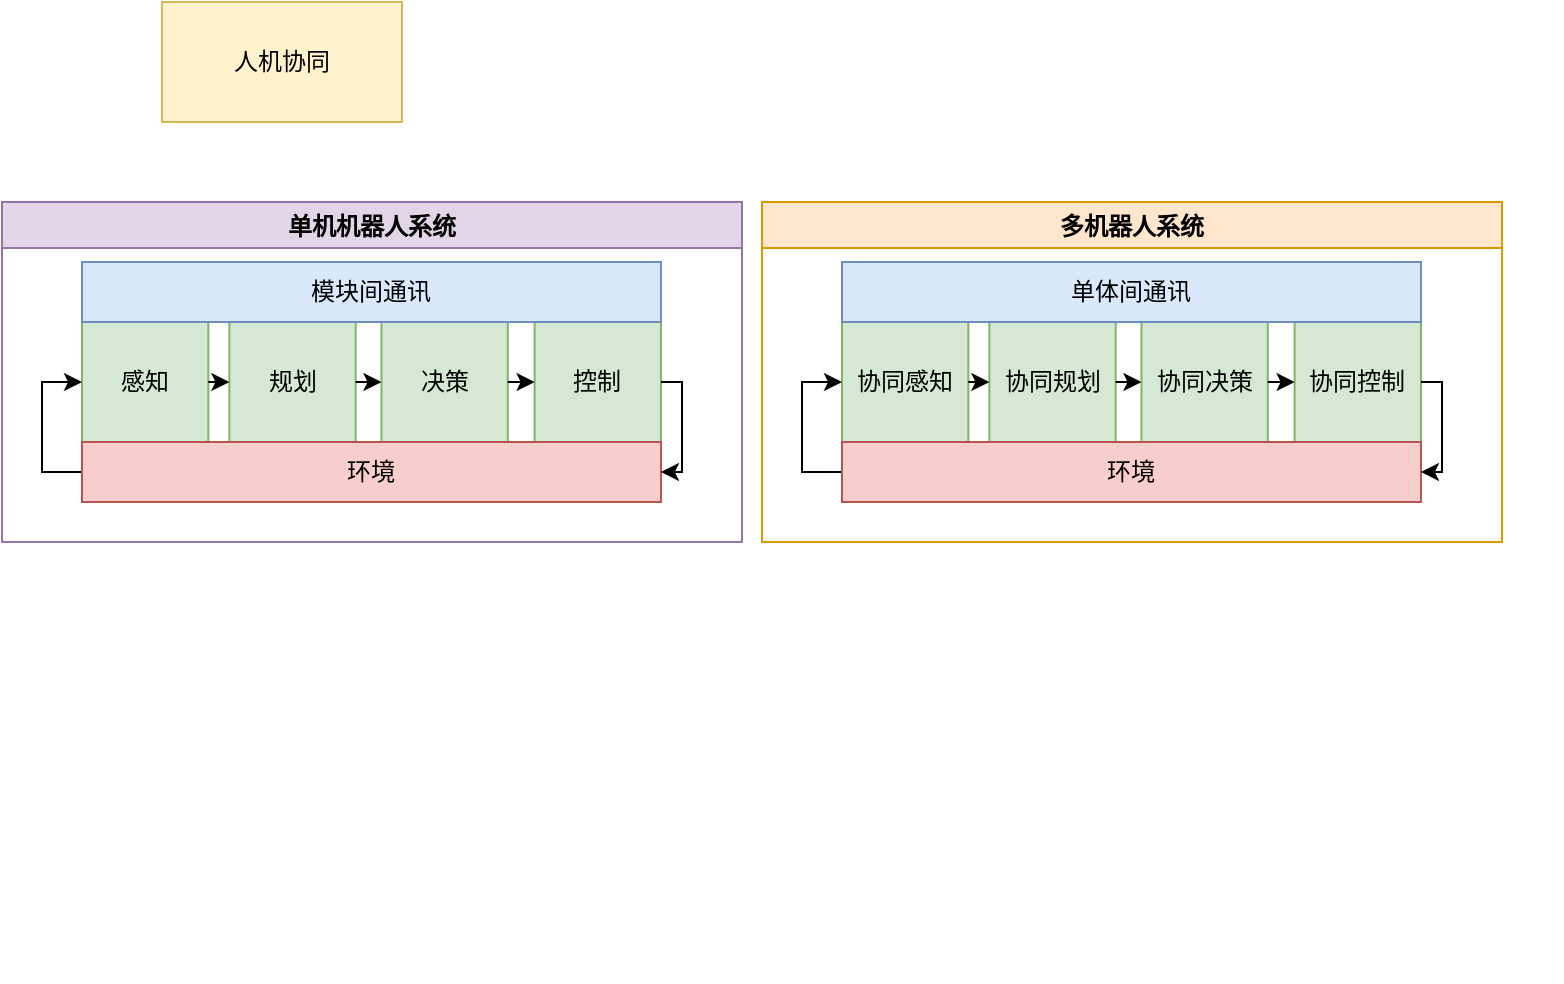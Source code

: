 <mxfile version="14.8.6" type="github">
  <diagram id="m3MYUzCz0QOP30OFy1lc" name="Page-1">
    <mxGraphModel dx="860" dy="473" grid="1" gridSize="10" guides="1" tooltips="1" connect="1" arrows="1" fold="1" page="1" pageScale="1" pageWidth="1169" pageHeight="827" math="0" shadow="0">
      <root>
        <mxCell id="0" />
        <mxCell id="1" parent="0" />
        <mxCell id="BDHvIKGZSGZF9wM_z3tD-14" value="人机协同" style="rounded=0;whiteSpace=wrap;html=1;fillColor=#fff2cc;strokeColor=#d6b656;" vertex="1" parent="1">
          <mxGeometry x="150" y="40" width="120" height="60" as="geometry" />
        </mxCell>
        <mxCell id="BDHvIKGZSGZF9wM_z3tD-37" value="" style="group" vertex="1" connectable="0" parent="1">
          <mxGeometry x="70" y="140" width="780" height="390" as="geometry" />
        </mxCell>
        <mxCell id="BDHvIKGZSGZF9wM_z3tD-18" value="" style="group" vertex="1" connectable="0" parent="BDHvIKGZSGZF9wM_z3tD-37">
          <mxGeometry x="40" y="30" width="680" height="360" as="geometry" />
        </mxCell>
        <mxCell id="BDHvIKGZSGZF9wM_z3tD-1" value="感知" style="rounded=0;whiteSpace=wrap;html=1;fillColor=#d5e8d4;strokeColor=#82b366;" vertex="1" parent="BDHvIKGZSGZF9wM_z3tD-18">
          <mxGeometry y="30.0" width="63.158" height="60.0" as="geometry" />
        </mxCell>
        <mxCell id="BDHvIKGZSGZF9wM_z3tD-2" value="规划" style="rounded=0;whiteSpace=wrap;html=1;fillColor=#d5e8d4;strokeColor=#82b366;" vertex="1" parent="BDHvIKGZSGZF9wM_z3tD-18">
          <mxGeometry x="73.684" y="30.0" width="63.158" height="60.0" as="geometry" />
        </mxCell>
        <mxCell id="BDHvIKGZSGZF9wM_z3tD-5" style="edgeStyle=orthogonalEdgeStyle;rounded=0;orthogonalLoop=1;jettySize=auto;html=1;exitX=1;exitY=0.5;exitDx=0;exitDy=0;entryX=0;entryY=0.5;entryDx=0;entryDy=0;" edge="1" parent="BDHvIKGZSGZF9wM_z3tD-18" source="BDHvIKGZSGZF9wM_z3tD-1" target="BDHvIKGZSGZF9wM_z3tD-2">
          <mxGeometry relative="1" as="geometry" />
        </mxCell>
        <mxCell id="BDHvIKGZSGZF9wM_z3tD-3" value="决策" style="rounded=0;whiteSpace=wrap;html=1;fillColor=#d5e8d4;strokeColor=#82b366;" vertex="1" parent="BDHvIKGZSGZF9wM_z3tD-18">
          <mxGeometry x="149.737" y="30.0" width="63.158" height="60.0" as="geometry" />
        </mxCell>
        <mxCell id="BDHvIKGZSGZF9wM_z3tD-6" style="edgeStyle=orthogonalEdgeStyle;rounded=0;orthogonalLoop=1;jettySize=auto;html=1;exitX=1;exitY=0.5;exitDx=0;exitDy=0;entryX=0;entryY=0.5;entryDx=0;entryDy=0;" edge="1" parent="BDHvIKGZSGZF9wM_z3tD-18" source="BDHvIKGZSGZF9wM_z3tD-2" target="BDHvIKGZSGZF9wM_z3tD-3">
          <mxGeometry relative="1" as="geometry" />
        </mxCell>
        <mxCell id="BDHvIKGZSGZF9wM_z3tD-4" value="控制" style="rounded=0;whiteSpace=wrap;html=1;fillColor=#d5e8d4;strokeColor=#82b366;" vertex="1" parent="BDHvIKGZSGZF9wM_z3tD-18">
          <mxGeometry x="226.316" y="30.0" width="63.158" height="60.0" as="geometry" />
        </mxCell>
        <mxCell id="BDHvIKGZSGZF9wM_z3tD-7" style="edgeStyle=orthogonalEdgeStyle;rounded=0;orthogonalLoop=1;jettySize=auto;html=1;exitX=1;exitY=0.5;exitDx=0;exitDy=0;entryX=0;entryY=0.5;entryDx=0;entryDy=0;" edge="1" parent="BDHvIKGZSGZF9wM_z3tD-18" source="BDHvIKGZSGZF9wM_z3tD-3" target="BDHvIKGZSGZF9wM_z3tD-4">
          <mxGeometry relative="1" as="geometry" />
        </mxCell>
        <mxCell id="BDHvIKGZSGZF9wM_z3tD-9" value="模块间通讯" style="rounded=0;whiteSpace=wrap;html=1;fillColor=#dae8fc;strokeColor=#6c8ebf;" vertex="1" parent="BDHvIKGZSGZF9wM_z3tD-18">
          <mxGeometry width="289.474" height="30.0" as="geometry" />
        </mxCell>
        <mxCell id="BDHvIKGZSGZF9wM_z3tD-13" style="edgeStyle=orthogonalEdgeStyle;rounded=0;orthogonalLoop=1;jettySize=auto;html=1;exitX=0;exitY=0.5;exitDx=0;exitDy=0;entryX=0;entryY=0.5;entryDx=0;entryDy=0;" edge="1" parent="BDHvIKGZSGZF9wM_z3tD-18" source="BDHvIKGZSGZF9wM_z3tD-10" target="BDHvIKGZSGZF9wM_z3tD-1">
          <mxGeometry relative="1" as="geometry" />
        </mxCell>
        <mxCell id="BDHvIKGZSGZF9wM_z3tD-10" value="环境" style="rounded=0;whiteSpace=wrap;html=1;fillColor=#f8cecc;strokeColor=#b85450;" vertex="1" parent="BDHvIKGZSGZF9wM_z3tD-18">
          <mxGeometry y="90" width="289.474" height="30.0" as="geometry" />
        </mxCell>
        <mxCell id="BDHvIKGZSGZF9wM_z3tD-17" style="edgeStyle=orthogonalEdgeStyle;rounded=0;orthogonalLoop=1;jettySize=auto;html=1;exitX=1;exitY=0.5;exitDx=0;exitDy=0;entryX=1;entryY=0.5;entryDx=0;entryDy=0;" edge="1" parent="BDHvIKGZSGZF9wM_z3tD-18" source="BDHvIKGZSGZF9wM_z3tD-4" target="BDHvIKGZSGZF9wM_z3tD-10">
          <mxGeometry relative="1" as="geometry">
            <Array as="points">
              <mxPoint x="300" y="60.0" />
              <mxPoint x="300" y="105.0" />
            </Array>
          </mxGeometry>
        </mxCell>
        <mxCell id="BDHvIKGZSGZF9wM_z3tD-24" value="" style="group" vertex="1" connectable="0" parent="BDHvIKGZSGZF9wM_z3tD-18">
          <mxGeometry x="380" width="300" height="120" as="geometry" />
        </mxCell>
        <mxCell id="BDHvIKGZSGZF9wM_z3tD-25" value="协同感知" style="rounded=0;whiteSpace=wrap;html=1;fillColor=#d5e8d4;strokeColor=#82b366;" vertex="1" parent="BDHvIKGZSGZF9wM_z3tD-24">
          <mxGeometry y="30.0" width="63.158" height="60.0" as="geometry" />
        </mxCell>
        <mxCell id="BDHvIKGZSGZF9wM_z3tD-26" value="协同规划" style="rounded=0;whiteSpace=wrap;html=1;fillColor=#d5e8d4;strokeColor=#82b366;" vertex="1" parent="BDHvIKGZSGZF9wM_z3tD-24">
          <mxGeometry x="73.684" y="30.0" width="63.158" height="60.0" as="geometry" />
        </mxCell>
        <mxCell id="BDHvIKGZSGZF9wM_z3tD-27" style="edgeStyle=orthogonalEdgeStyle;rounded=0;orthogonalLoop=1;jettySize=auto;html=1;exitX=1;exitY=0.5;exitDx=0;exitDy=0;entryX=0;entryY=0.5;entryDx=0;entryDy=0;" edge="1" parent="BDHvIKGZSGZF9wM_z3tD-24" source="BDHvIKGZSGZF9wM_z3tD-25" target="BDHvIKGZSGZF9wM_z3tD-26">
          <mxGeometry relative="1" as="geometry" />
        </mxCell>
        <mxCell id="BDHvIKGZSGZF9wM_z3tD-28" value="协同决策" style="rounded=0;whiteSpace=wrap;html=1;fillColor=#d5e8d4;strokeColor=#82b366;" vertex="1" parent="BDHvIKGZSGZF9wM_z3tD-24">
          <mxGeometry x="149.737" y="30.0" width="63.158" height="60.0" as="geometry" />
        </mxCell>
        <mxCell id="BDHvIKGZSGZF9wM_z3tD-29" style="edgeStyle=orthogonalEdgeStyle;rounded=0;orthogonalLoop=1;jettySize=auto;html=1;exitX=1;exitY=0.5;exitDx=0;exitDy=0;entryX=0;entryY=0.5;entryDx=0;entryDy=0;" edge="1" parent="BDHvIKGZSGZF9wM_z3tD-24" source="BDHvIKGZSGZF9wM_z3tD-26" target="BDHvIKGZSGZF9wM_z3tD-28">
          <mxGeometry relative="1" as="geometry" />
        </mxCell>
        <mxCell id="BDHvIKGZSGZF9wM_z3tD-30" value="协同控制" style="rounded=0;whiteSpace=wrap;html=1;fillColor=#d5e8d4;strokeColor=#82b366;" vertex="1" parent="BDHvIKGZSGZF9wM_z3tD-24">
          <mxGeometry x="226.316" y="30.0" width="63.158" height="60.0" as="geometry" />
        </mxCell>
        <mxCell id="BDHvIKGZSGZF9wM_z3tD-31" style="edgeStyle=orthogonalEdgeStyle;rounded=0;orthogonalLoop=1;jettySize=auto;html=1;exitX=1;exitY=0.5;exitDx=0;exitDy=0;entryX=0;entryY=0.5;entryDx=0;entryDy=0;" edge="1" parent="BDHvIKGZSGZF9wM_z3tD-24" source="BDHvIKGZSGZF9wM_z3tD-28" target="BDHvIKGZSGZF9wM_z3tD-30">
          <mxGeometry relative="1" as="geometry" />
        </mxCell>
        <mxCell id="BDHvIKGZSGZF9wM_z3tD-32" value="单体间通讯" style="rounded=0;whiteSpace=wrap;html=1;fillColor=#dae8fc;strokeColor=#6c8ebf;" vertex="1" parent="BDHvIKGZSGZF9wM_z3tD-24">
          <mxGeometry width="289.474" height="30.0" as="geometry" />
        </mxCell>
        <mxCell id="BDHvIKGZSGZF9wM_z3tD-33" style="edgeStyle=orthogonalEdgeStyle;rounded=0;orthogonalLoop=1;jettySize=auto;html=1;exitX=0;exitY=0.5;exitDx=0;exitDy=0;entryX=0;entryY=0.5;entryDx=0;entryDy=0;" edge="1" parent="BDHvIKGZSGZF9wM_z3tD-24" source="BDHvIKGZSGZF9wM_z3tD-34" target="BDHvIKGZSGZF9wM_z3tD-25">
          <mxGeometry relative="1" as="geometry" />
        </mxCell>
        <mxCell id="BDHvIKGZSGZF9wM_z3tD-34" value="环境" style="rounded=0;whiteSpace=wrap;html=1;fillColor=#f8cecc;strokeColor=#b85450;" vertex="1" parent="BDHvIKGZSGZF9wM_z3tD-24">
          <mxGeometry y="90" width="289.474" height="30.0" as="geometry" />
        </mxCell>
        <mxCell id="BDHvIKGZSGZF9wM_z3tD-35" style="edgeStyle=orthogonalEdgeStyle;rounded=0;orthogonalLoop=1;jettySize=auto;html=1;exitX=1;exitY=0.5;exitDx=0;exitDy=0;entryX=1;entryY=0.5;entryDx=0;entryDy=0;" edge="1" parent="BDHvIKGZSGZF9wM_z3tD-24" source="BDHvIKGZSGZF9wM_z3tD-30" target="BDHvIKGZSGZF9wM_z3tD-34">
          <mxGeometry relative="1" as="geometry">
            <Array as="points">
              <mxPoint x="300" y="60.0" />
              <mxPoint x="300" y="105.0" />
            </Array>
          </mxGeometry>
        </mxCell>
        <mxCell id="BDHvIKGZSGZF9wM_z3tD-23" value="单机机器人系统" style="swimlane;fillColor=#e1d5e7;strokeColor=#9673a6;" vertex="1" parent="BDHvIKGZSGZF9wM_z3tD-37">
          <mxGeometry width="370" height="170" as="geometry" />
        </mxCell>
        <mxCell id="BDHvIKGZSGZF9wM_z3tD-52" value="多机器人系统" style="swimlane;fillColor=#ffe6cc;strokeColor=#d79b00;" vertex="1" parent="1">
          <mxGeometry x="450" y="140" width="370" height="170" as="geometry" />
        </mxCell>
      </root>
    </mxGraphModel>
  </diagram>
</mxfile>

